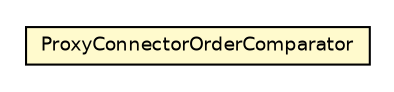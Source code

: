 #!/usr/local/bin/dot
#
# Class diagram 
# Generated by UmlGraph version 4.6 (http://www.spinellis.gr/sw/umlgraph)
#

digraph G {
	edge [fontname="Helvetica",fontsize=10,labelfontname="Helvetica",labelfontsize=10];
	node [fontname="Helvetica",fontsize=10,shape=plaintext];
	// org.apache.maven.archiva.proxy.ProxyConnectorOrderComparator
	c143051 [label=<<table border="0" cellborder="1" cellspacing="0" cellpadding="2" port="p" bgcolor="lemonChiffon" href="./ProxyConnectorOrderComparator.html">
		<tr><td><table border="0" cellspacing="0" cellpadding="1">
			<tr><td> ProxyConnectorOrderComparator </td></tr>
		</table></td></tr>
		</table>>, fontname="Helvetica", fontcolor="black", fontsize=9.0];
}

